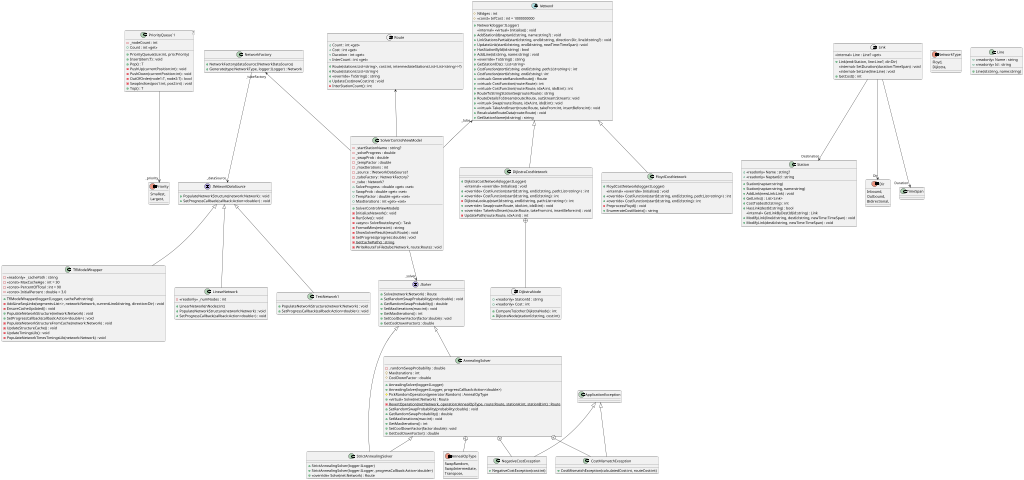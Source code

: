@startuml

scale max 1024 width
enum Priority {
    Smallest,
    Largest,
}
class "PriorityQueue`1"<T> {
    - _nodeCount : int
    + Count : int <<get>>
    + PriorityQueue(size:int, prio:Priority)
    + Insert(item:T) : void
    + Pop() : T
    - PushUp(currentPosition:int) : void
    - PushDown(currentPosition:int) : void
    - OutOfOrder(node1:T, node2:T) : bool
    - SwapIndices(pos1:int, pos2:int) : void
    + Top() : T
}
"PriorityQueue`1" --> "_priority" Priority
class TflModelWrapper {
    - <<readonly>> _cachePath : string
    - <<const>> MaxCacheAge : int = 30
    - <<const>> PercentOfTotal : int = 90
    - <<const>> InitialPercent : double = 3.0
    + TflModelWrapper(logger:ILogger, cachePath:string)
    - AddLineSeqLinks(segments:List<>, network:Network, currentLineId:string, direction:Dir) : void
    - EnsureCacheUpdated() : void
    + PopulateNetworkStructure(network:Network) : void
    + SetProgressCallback(callback:Action<double>) : void
    - PopulateNetworkStructureFromCache(network:Network) : void
    - UpdateStructureCache() : void
    - UpdateTimingsLib() : void
    - PopulateNetworkTimesTimingsLib(network:Network) : void
}
INetworkDataSource <|-- TflModelWrapper
class LinearNetwork {
    - <<readonly>> _numNodes : int
    + LinearNetwork(nNodes:int)
    + PopulateNetworkStructure(network:Network) : void
    + SetProgressCallback(callback:Action<double>) : void
}
class TestNetwork1 {
    + PopulateNetworkStructure(network:Network) : void
    + SetProgressCallback(callback:Action<double>) : void
}
INetworkDataSource <|-- LinearNetwork
INetworkDataSource <|-- TestNetwork1
struct Route {
    + Count : int <<get>>
    + Cost : int <<get>>
    + Duration : int <<get>>
    + Route(stations:List<string>, cost:int, intermediateStations:List<List<string>>?)
    + Route(stations:List<string>)
    + <<override>> ToString() : string
    + UpdateCost(newCost:int) : void
    - InterStationCount() : int
    + InterCount : int <<get>>
}
Route <-- SolverControlViewModel
Network "_tube" <-- SolverControlViewModel
NetworkFactory "_tubeFactory" <-- SolverControlViewModel
class Station {
    + <<readonly>> Name : string?
    + <<readonly>> NaptanId : string
    + Station(naptan:string)
    + Station(naptan:string, name:string)
    + AddLink(newLink:Link) : void
    + GetLinks() : List<Link>
    + CostTo(destId:string) : int
    + HasLink(destId:string) : bool
    <<internal>> GetLinkByDestId(id:string) : Link
    + ModifyLink(lineId:string, destId:string, newTime:TimeSpan) : void
    + ModifyLink(destId:string, newTime:TimeSpan) : void
}
interface INetworkDataSource {
    + PopulateNetworkStructure(network:Network) : void
    + SetProgressCallback(callback:Action<double>) : void
}
enum NetworkType {
    Floyd,
    Dijkstra,
}
class NetworkFactory {
    + NetworkFactory(dataSource:INetworkDataSource)
    + Generate(type:NetworkType, logger:ILogger) : Network
}
NetworkFactory --> "_dataSource" INetworkDataSource
class DijkstraCostNetwork {
    + DijkstraCostNetwork(logger:ILogger)
    <<internal>> <<override>> Initialise() : void
    + <<override>> CostFunction(startId:string, endId:string, path:List<string>) : int
    + <<override>> CostFunction(startId:string, endId:string) : int
    - DijkstraLookup(startId:string, endId:string, path:List<string>) : int
    + <<override>> Swap(route:Route, idxA:int, idxB:int) : void
    + <<override>> TakeAndInsert(route:Route, takeFrom:int, insertBefore:int) : void
    - UpdatePath(route:Route, idxA:int) : int
}
struct DijkstraNode {
    + <<readonly>> StationId : string
    + <<readonly>> Cost : int
    + CompareTo(other:DijkstraNode) : int
    + DijkstraNode(stationId:string, cost:int)
}
Network <|-- DijkstraCostNetwork
DijkstraCostNetwork +-- DijkstraNode
enum Dir {
    Inbound,
    Outbound,
    Bidirectional,
}
class Line {
    + <<readonly>> Name : string
    + <<readonly>> Id : string
    + Line(id:string, name:string)
}
struct Link {
    <<internal>> Line : Line? <<get>>
    + Link(end:Station, line:Line?, dir:Dir)
    <<internal>> SetDuration(duration:TimeSpan) : void
    <<internal>> SetLine(line:Line) : void
    + GetCost() : int
}
Link --> "Destination" Station
Link --> "Duration" TimeSpan
Link --> "Dir" Dir
abstract class Network {
    # NEdges : int
    # <<const>> InfCost : int = 1000000000
    + Network(logger:ILogger)
    <<internal>> <<virtual>> Initialise() : void
    + AddStationId(naptanId:string, name:string?) : void
    + LinkStationsPartial(startId:string, endId:string, direction:Dir, lineId:string?) : void
    + UpdateLink(startId:string, endId:string, newTime:TimeSpan) : void
    + HasStationById(id:string) : bool
    + AddLine(id:string, name:string) : void
    + <<override>> ToString() : string
    + GetStationIDs() : List<string>
    + {abstract} CostFunction(startId:string, endId:string, path:List<string>) : int
    + {abstract} CostFunction(startId:string, endId:string) : int
    + <<virtual>> GenerateRandomRoute() : Route
    + <<virtual>> CostFunction(route:Route) : int
    + <<virtual>> CostFunction(route:Route, idxA:int, idxB:int) : int
    + RouteToStringStationSeq(route:Route) : string
    + RouteDetailsToStream(route:Route, outStream:Stream) : void
    + <<virtual>> Swap(route:Route, idxA:int, idxB:int) : void
    + <<virtual>> TakeAndInsert(route:Route, takeFrom:int, insertBefore:int) : void
    + RecalculateRouteData(route:Route) : void
    + GetStationName(id:string) : string
}
class FloydCostNetwork {
    + FloydCostNetwork(logger:ILogger)
    <<internal>> <<override>> Initialise() : void
    + <<override>> CostFunction(startId:string, endId:string, path:List<string>) : int
    + <<override>> CostFunction(startId:string, endId:string) : int
    - PreprocessFloyd() : void
    + EnumerateCostMatrix() : string
}
Network <|-- FloydCostNetwork
class StrictAnnealingSolver {
    + StrictAnnealingSolver(logger:ILogger)
    + StrictAnnealingSolver(logger:ILogger, progressCallback:Action<double>)
    + <<override>> Solve(net:Network) : Route
}
AnnealingSolver <|-- StrictAnnealingSolver
ISolver <|-- StrictAnnealingSolver
interface ISolver {
    + Solve(network:Network) : Route
    + SetRandomSwapProbability(prob:double) : void
    + GetRandomSwapProbability() : double
    + SetMaxIterations(max:int) : void
    + GetMaxIterations() : int
    + SetCoolDownFactor(factor:double) : void
    + GetCoolDownFactor() : double
}
class AnnealingSolver {
    - _randomSwapProbability : double
    # MaxIterations : int
    # CoolDownFactor : double
    + AnnealingSolver(logger:ILogger)
    + AnnealingSolver(logger:ILogger, progressCallback:Action<double>)
    # PickRandomOperation(generator:Random) : AnnealOpType
    + <<virtual>> Solve(net:Network) : Route
    - {static} RevertOperation(net:Network, operation:AnnealOpType, route:Route, stationA:int, stationB:int) : Route
    + SetRandomSwapProbability(probability:double) : void
    + GetRandomSwapProbability() : double
    + SetMaxIterations(max:int) : void
    + GetMaxIterations() : int
    + SetCoolDownFactor(factor:double) : void
    + GetCoolDownFactor() : double
}
enum AnnealOpType {
    SwapRandom,
    SwapIntermediate,
    Transpose,
}
class NegativeCostException {
    + NegativeCostException(cost:int)
}
class CostMismatchException {
    + CostMismatchException(calculatedCost:int, routeCost:int)
}
ISolver <|-- AnnealingSolver
AnnealingSolver +-- AnnealOpType
AnnealingSolver +-- NegativeCostException
ApplicationException <|-- NegativeCostException
AnnealingSolver +-- CostMismatchException
ApplicationException <|-- CostMismatchException

class SolverControlViewModel {
    - _startStationName : string?
    - _solveProgress : double
    - _swapProb : double
    - _tempFactor : double
    - _maxIterations : int
    - _source : INetworkDataSource?
    - _tubeFactory : NetworkFactory?
    - _tube : Network?
    + SolveProgress : double <<get>> <<set>>
    + SwapProb : double <<get>> <<set>>
    + TempFactor : double <<get>> <<set>>
    + MaxIterations : int <<get>> <<set>>
    + SolverControlViewModel()
    - InitializeNetwork() : void
    - RunSolve() : void
    - <<async>> SolveRouteAsync() : Task
    - FormatMins(mins:int) : string
    - ShowSolverResult(result:Route) : void
    - SetProgress(progress:double) : void
    - {static} GetCachePath() : string
    - WriteRouteToFile(tube:Network, route:Route) : void
}
SolverControlViewModel --> "_solver" ISolver
@enduml
